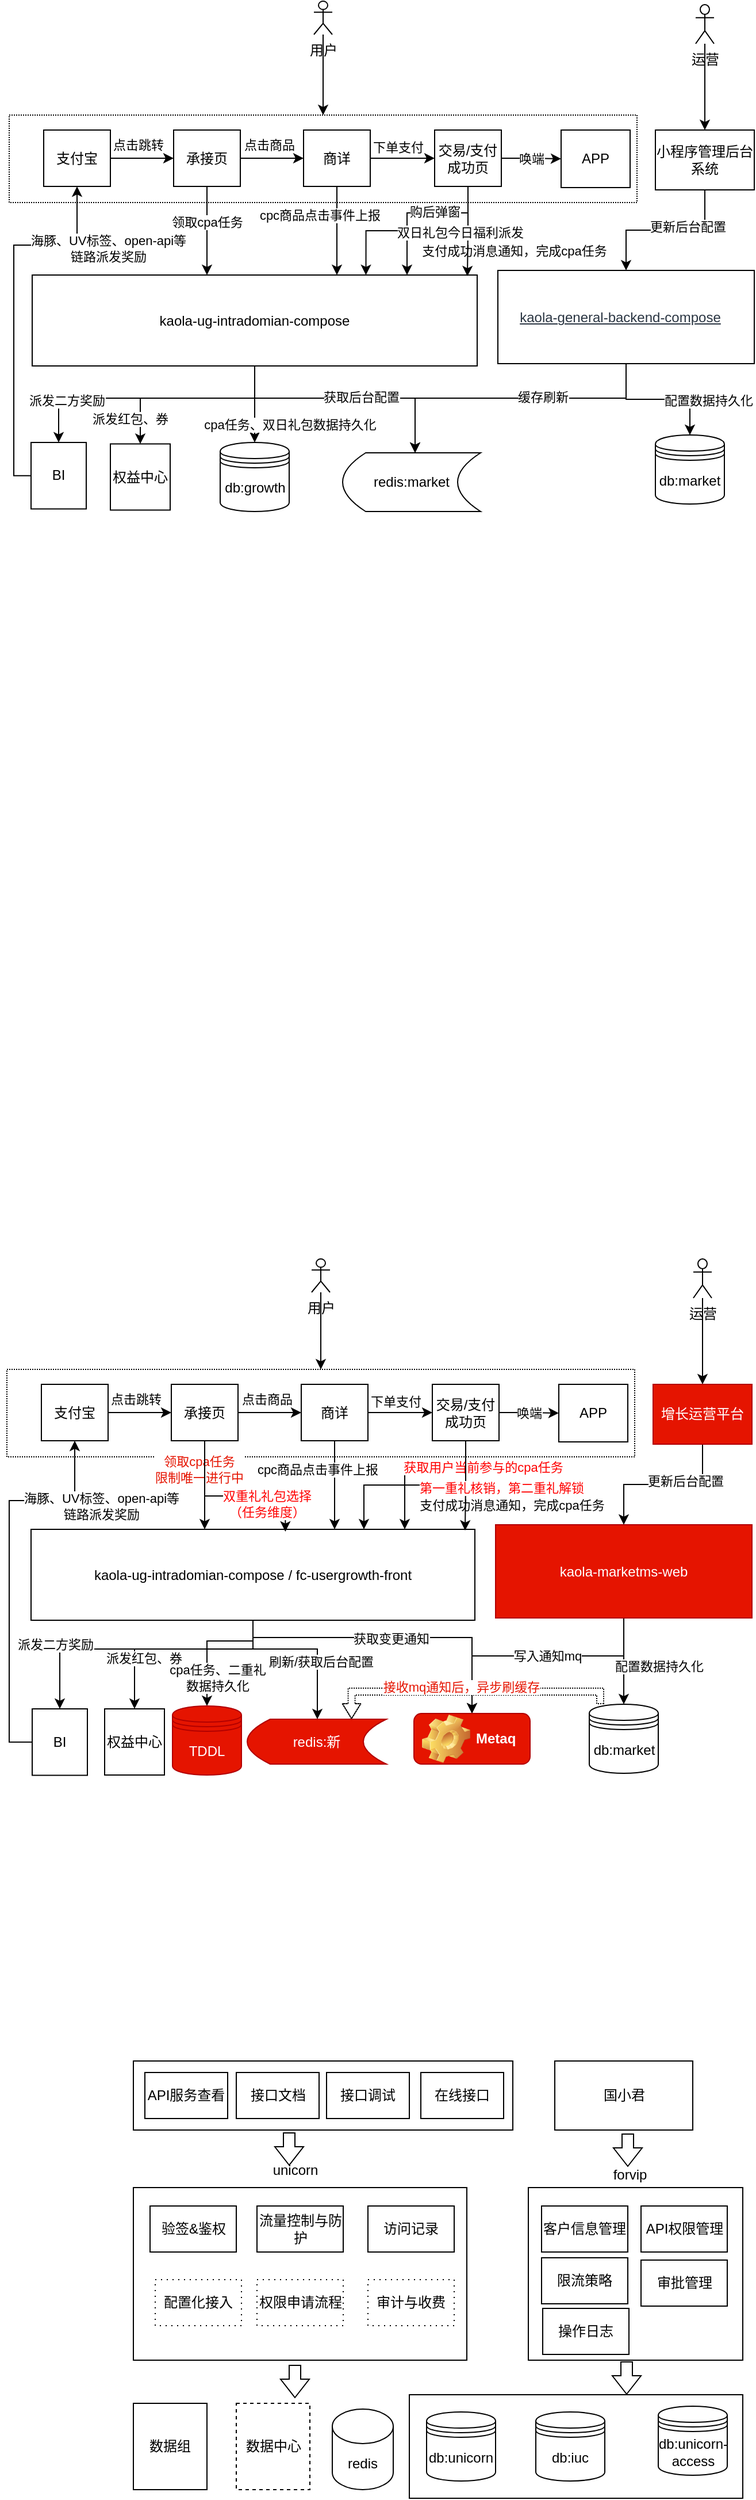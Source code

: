 <mxfile version="20.8.5" type="github">
  <diagram id="WN4dAZRNkO6_0YFfOM1F" name="Page-1">
    <mxGraphModel dx="2074" dy="1039" grid="0" gridSize="10" guides="1" tooltips="1" connect="1" arrows="1" fold="1" page="1" pageScale="1" pageWidth="827" pageHeight="1169" math="0" shadow="0">
      <root>
        <mxCell id="0" />
        <mxCell id="1" parent="0" />
        <mxCell id="4wMOoFvYUAWtp23pwIF1-124" value="" style="rounded=0;whiteSpace=wrap;html=1;" parent="1" vertex="1">
          <mxGeometry x="150" y="1830" width="330" height="60" as="geometry" />
        </mxCell>
        <mxCell id="4wMOoFvYUAWtp23pwIF1-1" value="" style="rounded=0;whiteSpace=wrap;html=1;dashed=1;dashPattern=1 1;" parent="1" vertex="1">
          <mxGeometry x="42" y="139" width="546" height="76" as="geometry" />
        </mxCell>
        <mxCell id="4wMOoFvYUAWtp23pwIF1-2" style="edgeStyle=orthogonalEdgeStyle;rounded=0;orthogonalLoop=1;jettySize=auto;html=1;" parent="1" source="4wMOoFvYUAWtp23pwIF1-10" target="4wMOoFvYUAWtp23pwIF1-17" edge="1">
          <mxGeometry relative="1" as="geometry">
            <mxPoint x="451" y="432" as="targetPoint" />
            <Array as="points">
              <mxPoint x="256" y="385" />
              <mxPoint x="395" y="385" />
            </Array>
          </mxGeometry>
        </mxCell>
        <mxCell id="4wMOoFvYUAWtp23pwIF1-3" value="获取后台配置" style="edgeLabel;html=1;align=center;verticalAlign=middle;resizable=0;points=[];" parent="4wMOoFvYUAWtp23pwIF1-2" vertex="1" connectable="0">
          <mxGeometry x="-0.323" y="1" relative="1" as="geometry">
            <mxPoint x="47" as="offset" />
          </mxGeometry>
        </mxCell>
        <mxCell id="4wMOoFvYUAWtp23pwIF1-4" style="edgeStyle=orthogonalEdgeStyle;rounded=0;orthogonalLoop=1;jettySize=auto;html=1;" parent="1" source="4wMOoFvYUAWtp23pwIF1-10" target="4wMOoFvYUAWtp23pwIF1-40" edge="1">
          <mxGeometry relative="1" as="geometry">
            <Array as="points" />
          </mxGeometry>
        </mxCell>
        <mxCell id="4wMOoFvYUAWtp23pwIF1-5" value="cpa任务、双日礼包数据持久化" style="edgeLabel;html=1;align=center;verticalAlign=middle;resizable=0;points=[];" parent="4wMOoFvYUAWtp23pwIF1-4" vertex="1" connectable="0">
          <mxGeometry x="0.285" y="-1" relative="1" as="geometry">
            <mxPoint x="31" y="8" as="offset" />
          </mxGeometry>
        </mxCell>
        <mxCell id="4wMOoFvYUAWtp23pwIF1-6" style="edgeStyle=orthogonalEdgeStyle;rounded=0;orthogonalLoop=1;jettySize=auto;html=1;" parent="1" source="4wMOoFvYUAWtp23pwIF1-10" target="4wMOoFvYUAWtp23pwIF1-102" edge="1">
          <mxGeometry relative="1" as="geometry">
            <Array as="points">
              <mxPoint x="256" y="385" />
              <mxPoint x="156" y="385" />
            </Array>
          </mxGeometry>
        </mxCell>
        <mxCell id="4wMOoFvYUAWtp23pwIF1-7" value="派发红包、券" style="edgeLabel;html=1;align=center;verticalAlign=middle;resizable=0;points=[];" parent="4wMOoFvYUAWtp23pwIF1-6" vertex="1" connectable="0">
          <mxGeometry x="0.656" y="-1" relative="1" as="geometry">
            <mxPoint x="-8" y="7" as="offset" />
          </mxGeometry>
        </mxCell>
        <mxCell id="4wMOoFvYUAWtp23pwIF1-8" style="edgeStyle=orthogonalEdgeStyle;rounded=0;orthogonalLoop=1;jettySize=auto;html=1;" parent="1" source="4wMOoFvYUAWtp23pwIF1-10" target="4wMOoFvYUAWtp23pwIF1-105" edge="1">
          <mxGeometry relative="1" as="geometry">
            <Array as="points">
              <mxPoint x="256" y="385" />
              <mxPoint x="85" y="385" />
            </Array>
          </mxGeometry>
        </mxCell>
        <mxCell id="4wMOoFvYUAWtp23pwIF1-9" value="派发二方奖励" style="edgeLabel;html=1;align=center;verticalAlign=middle;resizable=0;points=[];" parent="4wMOoFvYUAWtp23pwIF1-8" vertex="1" connectable="0">
          <mxGeometry x="0.793" relative="1" as="geometry">
            <mxPoint x="7" y="-12" as="offset" />
          </mxGeometry>
        </mxCell>
        <mxCell id="4wMOoFvYUAWtp23pwIF1-10" value="kaola-ug-intradomian-compose" style="rounded=0;whiteSpace=wrap;html=1;" parent="1" vertex="1">
          <mxGeometry x="62" y="278" width="387" height="79" as="geometry" />
        </mxCell>
        <mxCell id="4wMOoFvYUAWtp23pwIF1-11" style="edgeStyle=orthogonalEdgeStyle;rounded=0;orthogonalLoop=1;jettySize=auto;html=1;entryX=0.5;entryY=0;entryDx=0;entryDy=0;" parent="1" source="4wMOoFvYUAWtp23pwIF1-15" target="4wMOoFvYUAWtp23pwIF1-16" edge="1">
          <mxGeometry relative="1" as="geometry">
            <Array as="points">
              <mxPoint x="579" y="386" />
              <mxPoint x="634" y="386" />
            </Array>
          </mxGeometry>
        </mxCell>
        <mxCell id="4wMOoFvYUAWtp23pwIF1-12" value="配置数据持久化" style="edgeLabel;html=1;align=center;verticalAlign=middle;resizable=0;points=[];" parent="4wMOoFvYUAWtp23pwIF1-11" vertex="1" connectable="0">
          <mxGeometry x="-0.17" y="1" relative="1" as="geometry">
            <mxPoint x="53" y="2" as="offset" />
          </mxGeometry>
        </mxCell>
        <mxCell id="4wMOoFvYUAWtp23pwIF1-13" style="edgeStyle=orthogonalEdgeStyle;rounded=0;orthogonalLoop=1;jettySize=auto;html=1;" parent="1" target="4wMOoFvYUAWtp23pwIF1-17" edge="1">
          <mxGeometry relative="1" as="geometry">
            <mxPoint x="578.5" y="357" as="sourcePoint" />
            <mxPoint x="430" y="421" as="targetPoint" />
            <Array as="points">
              <mxPoint x="579" y="385" />
              <mxPoint x="395" y="385" />
            </Array>
          </mxGeometry>
        </mxCell>
        <mxCell id="4wMOoFvYUAWtp23pwIF1-14" value="缓存刷新" style="edgeLabel;html=1;align=center;verticalAlign=middle;resizable=0;points=[];" parent="4wMOoFvYUAWtp23pwIF1-13" vertex="1" connectable="0">
          <mxGeometry x="0.812" relative="1" as="geometry">
            <mxPoint x="111" y="-24" as="offset" />
          </mxGeometry>
        </mxCell>
        <mxCell id="4wMOoFvYUAWtp23pwIF1-15" value="&lt;a style=&quot;box-sizing: border-box ; background-color: transparent ; color: rgb(42 , 53 , 66) ; outline: 0px ; font-family: , &amp;quot;system-ui&amp;quot; , &amp;quot;segoe ui&amp;quot; , &amp;quot;roboto&amp;quot; , &amp;quot;helvetica neue&amp;quot; , &amp;quot;pingfang sc&amp;quot; , &amp;quot;noto sans&amp;quot; , &amp;quot;noto sans cjk sc&amp;quot; , &amp;quot;microsoft yahei&amp;quot; , &amp;quot;\\5fae软雅黑&amp;quot; , sans-serif ; padding-right: 10px&quot; href=&quot;https://aone.alibaba-inc.com/appcenter/app/detail?appId=128329&amp;amp;canRedirect=true&quot; target=&quot;_blank&quot;&gt;kaola-general-backend-compose&lt;/a&gt;&lt;span style=&quot;box-sizing: border-box ; cursor: pointer ; display: inline-block ; font-family: &amp;quot;iconfont important&amp;quot;&quot; class=&quot;icon iconfont icon-shoucang&quot;&gt;&lt;/span&gt;" style="rounded=0;whiteSpace=wrap;html=1;" parent="1" vertex="1">
          <mxGeometry x="467" y="274" width="223" height="81" as="geometry" />
        </mxCell>
        <mxCell id="4wMOoFvYUAWtp23pwIF1-16" value="db:market" style="shape=datastore;whiteSpace=wrap;html=1;" parent="1" vertex="1">
          <mxGeometry x="604" y="417" width="60" height="60" as="geometry" />
        </mxCell>
        <mxCell id="4wMOoFvYUAWtp23pwIF1-17" value="&lt;span&gt;redis:market&lt;/span&gt;" style="shape=dataStorage;whiteSpace=wrap;html=1;fixedSize=1;" parent="1" vertex="1">
          <mxGeometry x="332" y="432.5" width="120" height="51" as="geometry" />
        </mxCell>
        <mxCell id="4wMOoFvYUAWtp23pwIF1-18" value="" style="edgeStyle=orthogonalEdgeStyle;rounded=0;orthogonalLoop=1;jettySize=auto;html=1;" parent="1" source="4wMOoFvYUAWtp23pwIF1-20" target="4wMOoFvYUAWtp23pwIF1-25" edge="1">
          <mxGeometry relative="1" as="geometry" />
        </mxCell>
        <mxCell id="4wMOoFvYUAWtp23pwIF1-19" value="点击跳转" style="edgeLabel;html=1;align=center;verticalAlign=middle;resizable=0;points=[];" parent="4wMOoFvYUAWtp23pwIF1-18" vertex="1" connectable="0">
          <mxGeometry x="-0.306" relative="1" as="geometry">
            <mxPoint x="5" y="-12" as="offset" />
          </mxGeometry>
        </mxCell>
        <mxCell id="4wMOoFvYUAWtp23pwIF1-20" value="支付宝" style="rounded=0;whiteSpace=wrap;html=1;" parent="1" vertex="1">
          <mxGeometry x="72" y="152" width="58" height="49" as="geometry" />
        </mxCell>
        <mxCell id="4wMOoFvYUAWtp23pwIF1-21" style="edgeStyle=orthogonalEdgeStyle;rounded=0;orthogonalLoop=1;jettySize=auto;html=1;entryX=0;entryY=0.5;entryDx=0;entryDy=0;" parent="1" source="4wMOoFvYUAWtp23pwIF1-25" target="4wMOoFvYUAWtp23pwIF1-30" edge="1">
          <mxGeometry relative="1" as="geometry" />
        </mxCell>
        <mxCell id="4wMOoFvYUAWtp23pwIF1-22" value="点击商品" style="edgeLabel;html=1;align=center;verticalAlign=middle;resizable=0;points=[];" parent="4wMOoFvYUAWtp23pwIF1-21" vertex="1" connectable="0">
          <mxGeometry x="-0.018" relative="1" as="geometry">
            <mxPoint x="-2" y="-12" as="offset" />
          </mxGeometry>
        </mxCell>
        <mxCell id="4wMOoFvYUAWtp23pwIF1-23" style="edgeStyle=orthogonalEdgeStyle;rounded=0;orthogonalLoop=1;jettySize=auto;html=1;" parent="1" source="4wMOoFvYUAWtp23pwIF1-25" target="4wMOoFvYUAWtp23pwIF1-10" edge="1">
          <mxGeometry relative="1" as="geometry">
            <Array as="points">
              <mxPoint x="214" y="258" />
              <mxPoint x="214" y="258" />
            </Array>
          </mxGeometry>
        </mxCell>
        <mxCell id="4wMOoFvYUAWtp23pwIF1-24" value="领取cpa任务" style="edgeLabel;html=1;align=center;verticalAlign=middle;resizable=0;points=[];" parent="4wMOoFvYUAWtp23pwIF1-23" vertex="1" connectable="0">
          <mxGeometry x="0.018" y="2" relative="1" as="geometry">
            <mxPoint x="-2" y="-8" as="offset" />
          </mxGeometry>
        </mxCell>
        <mxCell id="4wMOoFvYUAWtp23pwIF1-25" value="承接页" style="rounded=0;whiteSpace=wrap;html=1;" parent="1" vertex="1">
          <mxGeometry x="185" y="152" width="58" height="49" as="geometry" />
        </mxCell>
        <mxCell id="4wMOoFvYUAWtp23pwIF1-26" style="edgeStyle=orthogonalEdgeStyle;rounded=0;orthogonalLoop=1;jettySize=auto;html=1;entryX=0;entryY=0.5;entryDx=0;entryDy=0;" parent="1" source="4wMOoFvYUAWtp23pwIF1-30" target="4wMOoFvYUAWtp23pwIF1-38" edge="1">
          <mxGeometry relative="1" as="geometry" />
        </mxCell>
        <mxCell id="4wMOoFvYUAWtp23pwIF1-27" value="下单支付" style="edgeLabel;html=1;align=center;verticalAlign=middle;resizable=0;points=[];" parent="4wMOoFvYUAWtp23pwIF1-26" vertex="1" connectable="0">
          <mxGeometry x="-0.214" y="2" relative="1" as="geometry">
            <mxPoint x="2" y="-8" as="offset" />
          </mxGeometry>
        </mxCell>
        <mxCell id="4wMOoFvYUAWtp23pwIF1-28" style="edgeStyle=orthogonalEdgeStyle;rounded=0;orthogonalLoop=1;jettySize=auto;html=1;" parent="1" source="4wMOoFvYUAWtp23pwIF1-30" target="4wMOoFvYUAWtp23pwIF1-10" edge="1">
          <mxGeometry relative="1" as="geometry">
            <Array as="points">
              <mxPoint x="327" y="267" />
              <mxPoint x="327" y="267" />
            </Array>
          </mxGeometry>
        </mxCell>
        <mxCell id="4wMOoFvYUAWtp23pwIF1-29" value="cpc商品点击事件上报" style="edgeLabel;html=1;align=center;verticalAlign=middle;resizable=0;points=[];" parent="4wMOoFvYUAWtp23pwIF1-28" vertex="1" connectable="0">
          <mxGeometry x="-0.039" y="-2" relative="1" as="geometry">
            <mxPoint x="-13" y="-12" as="offset" />
          </mxGeometry>
        </mxCell>
        <mxCell id="4wMOoFvYUAWtp23pwIF1-30" value="商详" style="rounded=0;whiteSpace=wrap;html=1;" parent="1" vertex="1">
          <mxGeometry x="298" y="152" width="58" height="49" as="geometry" />
        </mxCell>
        <mxCell id="4wMOoFvYUAWtp23pwIF1-31" value="唤端" style="edgeStyle=orthogonalEdgeStyle;rounded=0;orthogonalLoop=1;jettySize=auto;html=1;entryX=0;entryY=0.5;entryDx=0;entryDy=0;" parent="1" source="4wMOoFvYUAWtp23pwIF1-38" target="4wMOoFvYUAWtp23pwIF1-39" edge="1">
          <mxGeometry relative="1" as="geometry" />
        </mxCell>
        <mxCell id="4wMOoFvYUAWtp23pwIF1-32" style="edgeStyle=orthogonalEdgeStyle;rounded=0;orthogonalLoop=1;jettySize=auto;html=1;" parent="1" source="4wMOoFvYUAWtp23pwIF1-38" edge="1">
          <mxGeometry relative="1" as="geometry">
            <mxPoint x="388" y="278" as="targetPoint" />
            <Array as="points">
              <mxPoint x="441" y="224" />
              <mxPoint x="388" y="224" />
            </Array>
          </mxGeometry>
        </mxCell>
        <mxCell id="4wMOoFvYUAWtp23pwIF1-33" value="支付成功消息通知，完成cpa任务" style="edgeLabel;html=1;align=center;verticalAlign=middle;resizable=0;points=[];" parent="4wMOoFvYUAWtp23pwIF1-32" vertex="1" connectable="0">
          <mxGeometry x="-0.252" y="-1" relative="1" as="geometry">
            <mxPoint x="65" y="34" as="offset" />
          </mxGeometry>
        </mxCell>
        <mxCell id="4wMOoFvYUAWtp23pwIF1-34" value="购后弹窗" style="edgeLabel;html=1;align=center;verticalAlign=middle;resizable=0;points=[];" parent="4wMOoFvYUAWtp23pwIF1-32" vertex="1" connectable="0">
          <mxGeometry x="-0.185" y="1" relative="1" as="geometry">
            <mxPoint x="1" y="-2" as="offset" />
          </mxGeometry>
        </mxCell>
        <mxCell id="4wMOoFvYUAWtp23pwIF1-35" style="edgeStyle=orthogonalEdgeStyle;rounded=0;orthogonalLoop=1;jettySize=auto;html=1;entryX=0.978;entryY=0.013;entryDx=0;entryDy=0;entryPerimeter=0;" parent="1" source="4wMOoFvYUAWtp23pwIF1-38" target="4wMOoFvYUAWtp23pwIF1-10" edge="1">
          <mxGeometry relative="1" as="geometry">
            <Array as="points" />
          </mxGeometry>
        </mxCell>
        <mxCell id="4wMOoFvYUAWtp23pwIF1-36" style="edgeStyle=orthogonalEdgeStyle;rounded=0;orthogonalLoop=1;jettySize=auto;html=1;entryX=0.75;entryY=0;entryDx=0;entryDy=0;fontColor=#FF0000;" parent="1" source="4wMOoFvYUAWtp23pwIF1-38" target="4wMOoFvYUAWtp23pwIF1-10" edge="1">
          <mxGeometry relative="1" as="geometry" />
        </mxCell>
        <mxCell id="4wMOoFvYUAWtp23pwIF1-37" value="&lt;font color=&quot;#000000&quot;&gt;双日礼包今日福利派发&lt;/font&gt;" style="edgeLabel;html=1;align=center;verticalAlign=middle;resizable=0;points=[];fontColor=#FF0000;" parent="4wMOoFvYUAWtp23pwIF1-36" vertex="1" connectable="0">
          <mxGeometry x="-0.185" y="3" relative="1" as="geometry">
            <mxPoint x="22" y="-2" as="offset" />
          </mxGeometry>
        </mxCell>
        <mxCell id="4wMOoFvYUAWtp23pwIF1-38" value="交易/支付成功页" style="rounded=0;whiteSpace=wrap;html=1;" parent="1" vertex="1">
          <mxGeometry x="412" y="152" width="58" height="49" as="geometry" />
        </mxCell>
        <mxCell id="4wMOoFvYUAWtp23pwIF1-39" value="APP" style="rounded=0;whiteSpace=wrap;html=1;" parent="1" vertex="1">
          <mxGeometry x="522" y="152" width="60" height="50" as="geometry" />
        </mxCell>
        <mxCell id="4wMOoFvYUAWtp23pwIF1-40" value="db:growth" style="shape=datastore;whiteSpace=wrap;html=1;" parent="1" vertex="1">
          <mxGeometry x="225.5" y="423.5" width="60" height="60" as="geometry" />
        </mxCell>
        <mxCell id="4wMOoFvYUAWtp23pwIF1-41" style="edgeStyle=orthogonalEdgeStyle;rounded=0;orthogonalLoop=1;jettySize=auto;html=1;" parent="1" source="4wMOoFvYUAWtp23pwIF1-42" target="4wMOoFvYUAWtp23pwIF1-1" edge="1">
          <mxGeometry relative="1" as="geometry" />
        </mxCell>
        <mxCell id="4wMOoFvYUAWtp23pwIF1-42" value="用户" style="shape=umlActor;verticalLabelPosition=bottom;verticalAlign=top;html=1;outlineConnect=0;" parent="1" vertex="1">
          <mxGeometry x="307" y="40" width="16" height="29" as="geometry" />
        </mxCell>
        <mxCell id="4wMOoFvYUAWtp23pwIF1-43" style="edgeStyle=orthogonalEdgeStyle;rounded=0;orthogonalLoop=1;jettySize=auto;html=1;" parent="1" source="4wMOoFvYUAWtp23pwIF1-44" target="4wMOoFvYUAWtp23pwIF1-47" edge="1">
          <mxGeometry relative="1" as="geometry" />
        </mxCell>
        <mxCell id="4wMOoFvYUAWtp23pwIF1-44" value="运营" style="shape=umlActor;verticalLabelPosition=bottom;verticalAlign=top;html=1;outlineConnect=0;" parent="1" vertex="1">
          <mxGeometry x="639" y="43" width="16" height="34" as="geometry" />
        </mxCell>
        <mxCell id="4wMOoFvYUAWtp23pwIF1-45" style="edgeStyle=orthogonalEdgeStyle;rounded=0;orthogonalLoop=1;jettySize=auto;html=1;" parent="1" source="4wMOoFvYUAWtp23pwIF1-47" target="4wMOoFvYUAWtp23pwIF1-15" edge="1">
          <mxGeometry relative="1" as="geometry" />
        </mxCell>
        <mxCell id="4wMOoFvYUAWtp23pwIF1-46" value="更新后台配置" style="edgeLabel;html=1;align=center;verticalAlign=middle;resizable=0;points=[];" parent="4wMOoFvYUAWtp23pwIF1-45" vertex="1" connectable="0">
          <mxGeometry x="-0.108" y="-2" relative="1" as="geometry">
            <mxPoint x="12" y="-1" as="offset" />
          </mxGeometry>
        </mxCell>
        <mxCell id="4wMOoFvYUAWtp23pwIF1-47" value="小程序管理后台系统" style="rounded=0;whiteSpace=wrap;html=1;" parent="1" vertex="1">
          <mxGeometry x="604" y="152" width="86" height="52" as="geometry" />
        </mxCell>
        <mxCell id="4wMOoFvYUAWtp23pwIF1-48" value="" style="rounded=0;whiteSpace=wrap;html=1;dashed=1;dashPattern=1 1;" parent="1" vertex="1">
          <mxGeometry x="40" y="1229" width="546" height="76" as="geometry" />
        </mxCell>
        <mxCell id="4wMOoFvYUAWtp23pwIF1-49" style="edgeStyle=orthogonalEdgeStyle;rounded=0;orthogonalLoop=1;jettySize=auto;html=1;" parent="1" source="4wMOoFvYUAWtp23pwIF1-59" target="4wMOoFvYUAWtp23pwIF1-68" edge="1">
          <mxGeometry relative="1" as="geometry">
            <Array as="points">
              <mxPoint x="254" y="1472" />
              <mxPoint x="310" y="1472" />
            </Array>
            <mxPoint x="316" y="1533" as="targetPoint" />
          </mxGeometry>
        </mxCell>
        <mxCell id="4wMOoFvYUAWtp23pwIF1-50" value="刷新/获取后台配置" style="edgeLabel;html=1;align=center;verticalAlign=middle;resizable=0;points=[];" parent="4wMOoFvYUAWtp23pwIF1-49" vertex="1" connectable="0">
          <mxGeometry x="0.522" y="1" relative="1" as="geometry">
            <mxPoint x="2" y="-16" as="offset" />
          </mxGeometry>
        </mxCell>
        <mxCell id="4wMOoFvYUAWtp23pwIF1-51" style="edgeStyle=orthogonalEdgeStyle;rounded=0;orthogonalLoop=1;jettySize=auto;html=1;" parent="1" source="4wMOoFvYUAWtp23pwIF1-59" target="4wMOoFvYUAWtp23pwIF1-93" edge="1">
          <mxGeometry relative="1" as="geometry">
            <Array as="points">
              <mxPoint x="254" y="1465" />
              <mxPoint x="214" y="1465" />
            </Array>
            <mxPoint x="214" y="1516" as="targetPoint" />
          </mxGeometry>
        </mxCell>
        <mxCell id="4wMOoFvYUAWtp23pwIF1-52" value="cpa任务、二重礼&lt;br&gt;数据持久化" style="edgeLabel;html=1;align=center;verticalAlign=middle;resizable=0;points=[];" parent="4wMOoFvYUAWtp23pwIF1-51" vertex="1" connectable="0">
          <mxGeometry x="0.692" y="-1" relative="1" as="geometry">
            <mxPoint x="10" y="-7" as="offset" />
          </mxGeometry>
        </mxCell>
        <mxCell id="4wMOoFvYUAWtp23pwIF1-53" style="edgeStyle=orthogonalEdgeStyle;rounded=0;orthogonalLoop=1;jettySize=auto;html=1;entryX=0.5;entryY=0;entryDx=0;entryDy=0;" parent="1" source="4wMOoFvYUAWtp23pwIF1-59" target="4wMOoFvYUAWtp23pwIF1-101" edge="1">
          <mxGeometry relative="1" as="geometry">
            <Array as="points">
              <mxPoint x="254" y="1462" />
              <mxPoint x="445" y="1462" />
            </Array>
          </mxGeometry>
        </mxCell>
        <mxCell id="4wMOoFvYUAWtp23pwIF1-54" value="获取变更通知" style="edgeLabel;html=1;align=center;verticalAlign=middle;resizable=0;points=[];" parent="4wMOoFvYUAWtp23pwIF1-53" vertex="1" connectable="0">
          <mxGeometry x="0.185" y="-2" relative="1" as="geometry">
            <mxPoint x="-26" y="-1" as="offset" />
          </mxGeometry>
        </mxCell>
        <mxCell id="4wMOoFvYUAWtp23pwIF1-55" style="edgeStyle=orthogonalEdgeStyle;rounded=0;orthogonalLoop=1;jettySize=auto;html=1;entryX=0.5;entryY=0;entryDx=0;entryDy=0;" parent="1" source="4wMOoFvYUAWtp23pwIF1-59" target="4wMOoFvYUAWtp23pwIF1-106" edge="1">
          <mxGeometry relative="1" as="geometry">
            <Array as="points">
              <mxPoint x="254" y="1472" />
              <mxPoint x="151" y="1472" />
            </Array>
          </mxGeometry>
        </mxCell>
        <mxCell id="4wMOoFvYUAWtp23pwIF1-56" value="派发红包、券" style="edgeLabel;html=1;align=center;verticalAlign=middle;resizable=0;points=[];" parent="4wMOoFvYUAWtp23pwIF1-55" vertex="1" connectable="0">
          <mxGeometry x="0.567" relative="1" as="geometry">
            <mxPoint x="8" y="-5" as="offset" />
          </mxGeometry>
        </mxCell>
        <mxCell id="4wMOoFvYUAWtp23pwIF1-57" style="edgeStyle=orthogonalEdgeStyle;rounded=0;orthogonalLoop=1;jettySize=auto;html=1;entryX=0.5;entryY=0;entryDx=0;entryDy=0;" parent="1" source="4wMOoFvYUAWtp23pwIF1-59" target="4wMOoFvYUAWtp23pwIF1-109" edge="1">
          <mxGeometry relative="1" as="geometry">
            <Array as="points">
              <mxPoint x="254" y="1472" />
              <mxPoint x="86" y="1472" />
            </Array>
          </mxGeometry>
        </mxCell>
        <mxCell id="4wMOoFvYUAWtp23pwIF1-58" value="派发二方奖励" style="edgeLabel;html=1;align=center;verticalAlign=middle;resizable=0;points=[];" parent="4wMOoFvYUAWtp23pwIF1-57" vertex="1" connectable="0">
          <mxGeometry x="0.569" relative="1" as="geometry">
            <mxPoint x="-5" y="-4" as="offset" />
          </mxGeometry>
        </mxCell>
        <mxCell id="4wMOoFvYUAWtp23pwIF1-59" value="kaola-ug-intradomian-compose / fc-usergrowth-front" style="rounded=0;whiteSpace=wrap;html=1;" parent="1" vertex="1">
          <mxGeometry x="61" y="1368" width="386" height="79" as="geometry" />
        </mxCell>
        <mxCell id="4wMOoFvYUAWtp23pwIF1-60" style="edgeStyle=orthogonalEdgeStyle;rounded=0;orthogonalLoop=1;jettySize=auto;html=1;" parent="1" source="4wMOoFvYUAWtp23pwIF1-64" target="4wMOoFvYUAWtp23pwIF1-67" edge="1">
          <mxGeometry relative="1" as="geometry">
            <Array as="points" />
            <mxPoint x="577" y="1547" as="targetPoint" />
          </mxGeometry>
        </mxCell>
        <mxCell id="4wMOoFvYUAWtp23pwIF1-61" value="配置数据持久化" style="edgeLabel;html=1;align=center;verticalAlign=middle;resizable=0;points=[];" parent="4wMOoFvYUAWtp23pwIF1-60" vertex="1" connectable="0">
          <mxGeometry x="-0.17" y="1" relative="1" as="geometry">
            <mxPoint x="29" y="11" as="offset" />
          </mxGeometry>
        </mxCell>
        <mxCell id="4wMOoFvYUAWtp23pwIF1-62" style="edgeStyle=orthogonalEdgeStyle;rounded=0;orthogonalLoop=1;jettySize=auto;html=1;entryX=0.5;entryY=0;entryDx=0;entryDy=0;" parent="1" source="4wMOoFvYUAWtp23pwIF1-64" target="4wMOoFvYUAWtp23pwIF1-101" edge="1">
          <mxGeometry relative="1" as="geometry">
            <Array as="points">
              <mxPoint x="577" y="1478" />
              <mxPoint x="445" y="1478" />
            </Array>
          </mxGeometry>
        </mxCell>
        <mxCell id="4wMOoFvYUAWtp23pwIF1-63" value="写入通知mq" style="edgeLabel;html=1;align=center;verticalAlign=middle;resizable=0;points=[];" parent="4wMOoFvYUAWtp23pwIF1-62" vertex="1" connectable="0">
          <mxGeometry x="0.135" relative="1" as="geometry">
            <mxPoint x="22" as="offset" />
          </mxGeometry>
        </mxCell>
        <mxCell id="4wMOoFvYUAWtp23pwIF1-64" value="kaola-marketms-web" style="rounded=0;whiteSpace=wrap;html=1;fillColor=#e51400;fontColor=#ffffff;strokeColor=#B20000;" parent="1" vertex="1">
          <mxGeometry x="465" y="1364" width="223" height="81" as="geometry" />
        </mxCell>
        <mxCell id="4wMOoFvYUAWtp23pwIF1-65" style="edgeStyle=orthogonalEdgeStyle;shape=flexArrow;rounded=0;orthogonalLoop=1;jettySize=auto;html=1;dashed=1;dashPattern=1 1;endWidth=9;endSize=4;width=6;entryX=0.75;entryY=0;entryDx=0;entryDy=0;" parent="1" source="4wMOoFvYUAWtp23pwIF1-67" target="4wMOoFvYUAWtp23pwIF1-68" edge="1">
          <mxGeometry relative="1" as="geometry">
            <mxPoint x="294" y="1532" as="targetPoint" />
            <Array as="points">
              <mxPoint x="556" y="1509" />
              <mxPoint x="340" y="1509" />
            </Array>
          </mxGeometry>
        </mxCell>
        <mxCell id="4wMOoFvYUAWtp23pwIF1-66" value="&lt;font color=&quot;#e51400&quot;&gt;接收mq通知后，异步刷缓存&lt;/font&gt;" style="edgeLabel;html=1;align=center;verticalAlign=middle;resizable=0;points=[];" parent="4wMOoFvYUAWtp23pwIF1-65" vertex="1" connectable="0">
          <mxGeometry x="-0.015" y="-3" relative="1" as="geometry">
            <mxPoint x="-9" y="-1" as="offset" />
          </mxGeometry>
        </mxCell>
        <mxCell id="4wMOoFvYUAWtp23pwIF1-67" value="db:market" style="shape=datastore;whiteSpace=wrap;html=1;" parent="1" vertex="1">
          <mxGeometry x="546.5" y="1520" width="60" height="60" as="geometry" />
        </mxCell>
        <mxCell id="4wMOoFvYUAWtp23pwIF1-68" value="&lt;span&gt;redis:新&lt;/span&gt;" style="shape=dataStorage;whiteSpace=wrap;html=1;fixedSize=1;fillColor=#e51400;fontColor=#ffffff;strokeColor=#B20000;" parent="1" vertex="1">
          <mxGeometry x="249" y="1533" width="121" height="39" as="geometry" />
        </mxCell>
        <mxCell id="4wMOoFvYUAWtp23pwIF1-69" value="" style="edgeStyle=orthogonalEdgeStyle;rounded=0;orthogonalLoop=1;jettySize=auto;html=1;" parent="1" source="4wMOoFvYUAWtp23pwIF1-71" target="4wMOoFvYUAWtp23pwIF1-78" edge="1">
          <mxGeometry relative="1" as="geometry" />
        </mxCell>
        <mxCell id="4wMOoFvYUAWtp23pwIF1-70" value="点击跳转" style="edgeLabel;html=1;align=center;verticalAlign=middle;resizable=0;points=[];" parent="4wMOoFvYUAWtp23pwIF1-69" vertex="1" connectable="0">
          <mxGeometry x="-0.306" relative="1" as="geometry">
            <mxPoint x="5" y="-12" as="offset" />
          </mxGeometry>
        </mxCell>
        <mxCell id="4wMOoFvYUAWtp23pwIF1-71" value="支付宝" style="rounded=0;whiteSpace=wrap;html=1;" parent="1" vertex="1">
          <mxGeometry x="70" y="1242" width="58" height="49" as="geometry" />
        </mxCell>
        <mxCell id="4wMOoFvYUAWtp23pwIF1-72" style="edgeStyle=orthogonalEdgeStyle;rounded=0;orthogonalLoop=1;jettySize=auto;html=1;entryX=0;entryY=0.5;entryDx=0;entryDy=0;" parent="1" source="4wMOoFvYUAWtp23pwIF1-78" target="4wMOoFvYUAWtp23pwIF1-83" edge="1">
          <mxGeometry relative="1" as="geometry" />
        </mxCell>
        <mxCell id="4wMOoFvYUAWtp23pwIF1-73" value="点击商品" style="edgeLabel;html=1;align=center;verticalAlign=middle;resizable=0;points=[];" parent="4wMOoFvYUAWtp23pwIF1-72" vertex="1" connectable="0">
          <mxGeometry x="-0.018" relative="1" as="geometry">
            <mxPoint x="-2" y="-12" as="offset" />
          </mxGeometry>
        </mxCell>
        <mxCell id="4wMOoFvYUAWtp23pwIF1-74" style="edgeStyle=orthogonalEdgeStyle;rounded=0;orthogonalLoop=1;jettySize=auto;html=1;" parent="1" source="4wMOoFvYUAWtp23pwIF1-78" target="4wMOoFvYUAWtp23pwIF1-59" edge="1">
          <mxGeometry relative="1" as="geometry">
            <Array as="points">
              <mxPoint x="212" y="1348" />
              <mxPoint x="212" y="1348" />
            </Array>
          </mxGeometry>
        </mxCell>
        <mxCell id="4wMOoFvYUAWtp23pwIF1-75" value="&lt;font color=&quot;#e51400&quot;&gt;领取cpa任务&lt;br&gt;限制唯一进行中&lt;/font&gt;" style="edgeLabel;html=1;align=center;verticalAlign=middle;resizable=0;points=[];" parent="4wMOoFvYUAWtp23pwIF1-74" vertex="1" connectable="0">
          <mxGeometry x="0.018" y="2" relative="1" as="geometry">
            <mxPoint x="-7" y="-14" as="offset" />
          </mxGeometry>
        </mxCell>
        <mxCell id="4wMOoFvYUAWtp23pwIF1-76" style="edgeStyle=orthogonalEdgeStyle;rounded=0;orthogonalLoop=1;jettySize=auto;html=1;exitX=0.5;exitY=1;exitDx=0;exitDy=0;entryX=0.573;entryY=0.025;entryDx=0;entryDy=0;entryPerimeter=0;" parent="1" source="4wMOoFvYUAWtp23pwIF1-78" target="4wMOoFvYUAWtp23pwIF1-59" edge="1">
          <mxGeometry relative="1" as="geometry">
            <Array as="points">
              <mxPoint x="212" y="1339" />
              <mxPoint x="282" y="1339" />
            </Array>
          </mxGeometry>
        </mxCell>
        <mxCell id="4wMOoFvYUAWtp23pwIF1-77" value="&lt;font color=&quot;#ff0000&quot;&gt;双重礼礼包选择&lt;br&gt;（任务维度）&lt;/font&gt;" style="edgeLabel;html=1;align=center;verticalAlign=middle;resizable=0;points=[];" parent="4wMOoFvYUAWtp23pwIF1-76" vertex="1" connectable="0">
          <mxGeometry x="0.166" relative="1" as="geometry">
            <mxPoint x="15" y="7" as="offset" />
          </mxGeometry>
        </mxCell>
        <mxCell id="4wMOoFvYUAWtp23pwIF1-78" value="承接页" style="rounded=0;whiteSpace=wrap;html=1;" parent="1" vertex="1">
          <mxGeometry x="183" y="1242" width="58" height="49" as="geometry" />
        </mxCell>
        <mxCell id="4wMOoFvYUAWtp23pwIF1-79" style="edgeStyle=orthogonalEdgeStyle;rounded=0;orthogonalLoop=1;jettySize=auto;html=1;entryX=0;entryY=0.5;entryDx=0;entryDy=0;" parent="1" source="4wMOoFvYUAWtp23pwIF1-83" target="4wMOoFvYUAWtp23pwIF1-91" edge="1">
          <mxGeometry relative="1" as="geometry" />
        </mxCell>
        <mxCell id="4wMOoFvYUAWtp23pwIF1-80" value="下单支付" style="edgeLabel;html=1;align=center;verticalAlign=middle;resizable=0;points=[];" parent="4wMOoFvYUAWtp23pwIF1-79" vertex="1" connectable="0">
          <mxGeometry x="-0.214" y="2" relative="1" as="geometry">
            <mxPoint x="2" y="-8" as="offset" />
          </mxGeometry>
        </mxCell>
        <mxCell id="4wMOoFvYUAWtp23pwIF1-81" style="edgeStyle=orthogonalEdgeStyle;rounded=0;orthogonalLoop=1;jettySize=auto;html=1;" parent="1" source="4wMOoFvYUAWtp23pwIF1-83" target="4wMOoFvYUAWtp23pwIF1-59" edge="1">
          <mxGeometry relative="1" as="geometry">
            <Array as="points">
              <mxPoint x="325" y="1357" />
              <mxPoint x="325" y="1357" />
            </Array>
          </mxGeometry>
        </mxCell>
        <mxCell id="4wMOoFvYUAWtp23pwIF1-82" value="cpc商品点击事件上报" style="edgeLabel;html=1;align=center;verticalAlign=middle;resizable=0;points=[];" parent="4wMOoFvYUAWtp23pwIF1-81" vertex="1" connectable="0">
          <mxGeometry x="-0.039" y="-2" relative="1" as="geometry">
            <mxPoint x="-13" y="-12" as="offset" />
          </mxGeometry>
        </mxCell>
        <mxCell id="4wMOoFvYUAWtp23pwIF1-83" value="商详" style="rounded=0;whiteSpace=wrap;html=1;" parent="1" vertex="1">
          <mxGeometry x="296" y="1242" width="58" height="49" as="geometry" />
        </mxCell>
        <mxCell id="4wMOoFvYUAWtp23pwIF1-84" value="唤端" style="edgeStyle=orthogonalEdgeStyle;rounded=0;orthogonalLoop=1;jettySize=auto;html=1;entryX=0;entryY=0.5;entryDx=0;entryDy=0;" parent="1" source="4wMOoFvYUAWtp23pwIF1-91" target="4wMOoFvYUAWtp23pwIF1-92" edge="1">
          <mxGeometry relative="1" as="geometry" />
        </mxCell>
        <mxCell id="4wMOoFvYUAWtp23pwIF1-85" style="edgeStyle=orthogonalEdgeStyle;rounded=0;orthogonalLoop=1;jettySize=auto;html=1;" parent="1" source="4wMOoFvYUAWtp23pwIF1-91" edge="1">
          <mxGeometry relative="1" as="geometry">
            <mxPoint x="386" y="1368" as="targetPoint" />
            <Array as="points">
              <mxPoint x="439" y="1314" />
              <mxPoint x="386" y="1314" />
            </Array>
          </mxGeometry>
        </mxCell>
        <mxCell id="4wMOoFvYUAWtp23pwIF1-86" value="支付成功消息通知，完成cpa任务" style="edgeLabel;html=1;align=center;verticalAlign=middle;resizable=0;points=[];" parent="4wMOoFvYUAWtp23pwIF1-85" vertex="1" connectable="0">
          <mxGeometry x="-0.252" y="-1" relative="1" as="geometry">
            <mxPoint x="65" y="34" as="offset" />
          </mxGeometry>
        </mxCell>
        <mxCell id="4wMOoFvYUAWtp23pwIF1-87" value="获取用户当前参与的cpa任务" style="edgeLabel;html=1;align=center;verticalAlign=middle;resizable=0;points=[];fontColor=#FF0000;" parent="4wMOoFvYUAWtp23pwIF1-85" vertex="1" connectable="0">
          <mxGeometry x="-0.185" y="1" relative="1" as="geometry">
            <mxPoint x="45" y="-1" as="offset" />
          </mxGeometry>
        </mxCell>
        <mxCell id="4wMOoFvYUAWtp23pwIF1-88" style="edgeStyle=orthogonalEdgeStyle;rounded=0;orthogonalLoop=1;jettySize=auto;html=1;entryX=0.978;entryY=0.013;entryDx=0;entryDy=0;entryPerimeter=0;" parent="1" source="4wMOoFvYUAWtp23pwIF1-91" target="4wMOoFvYUAWtp23pwIF1-59" edge="1">
          <mxGeometry relative="1" as="geometry">
            <Array as="points" />
          </mxGeometry>
        </mxCell>
        <mxCell id="4wMOoFvYUAWtp23pwIF1-89" style="edgeStyle=orthogonalEdgeStyle;rounded=0;orthogonalLoop=1;jettySize=auto;html=1;entryX=0.75;entryY=0;entryDx=0;entryDy=0;fontColor=#FF0000;" parent="1" source="4wMOoFvYUAWtp23pwIF1-91" target="4wMOoFvYUAWtp23pwIF1-59" edge="1">
          <mxGeometry relative="1" as="geometry" />
        </mxCell>
        <mxCell id="4wMOoFvYUAWtp23pwIF1-90" value="第一重礼核销，第二重礼解锁" style="edgeLabel;html=1;align=center;verticalAlign=middle;resizable=0;points=[];fontColor=#FF0000;" parent="4wMOoFvYUAWtp23pwIF1-89" vertex="1" connectable="0">
          <mxGeometry x="-0.1" y="-2" relative="1" as="geometry">
            <mxPoint x="67" y="4" as="offset" />
          </mxGeometry>
        </mxCell>
        <mxCell id="4wMOoFvYUAWtp23pwIF1-91" value="交易/支付成功页" style="rounded=0;whiteSpace=wrap;html=1;" parent="1" vertex="1">
          <mxGeometry x="410" y="1242" width="58" height="49" as="geometry" />
        </mxCell>
        <mxCell id="4wMOoFvYUAWtp23pwIF1-92" value="APP" style="rounded=0;whiteSpace=wrap;html=1;" parent="1" vertex="1">
          <mxGeometry x="520" y="1242" width="60" height="50" as="geometry" />
        </mxCell>
        <mxCell id="4wMOoFvYUAWtp23pwIF1-93" value="TDDL" style="shape=datastore;whiteSpace=wrap;html=1;fillColor=#e51400;fontColor=#ffffff;strokeColor=#B20000;" parent="1" vertex="1">
          <mxGeometry x="184" y="1521.5" width="60" height="60" as="geometry" />
        </mxCell>
        <mxCell id="4wMOoFvYUAWtp23pwIF1-94" style="edgeStyle=orthogonalEdgeStyle;rounded=0;orthogonalLoop=1;jettySize=auto;html=1;" parent="1" source="4wMOoFvYUAWtp23pwIF1-95" target="4wMOoFvYUAWtp23pwIF1-48" edge="1">
          <mxGeometry relative="1" as="geometry" />
        </mxCell>
        <mxCell id="4wMOoFvYUAWtp23pwIF1-95" value="用户" style="shape=umlActor;verticalLabelPosition=bottom;verticalAlign=top;html=1;outlineConnect=0;" parent="1" vertex="1">
          <mxGeometry x="305" y="1133" width="16" height="29" as="geometry" />
        </mxCell>
        <mxCell id="4wMOoFvYUAWtp23pwIF1-96" style="edgeStyle=orthogonalEdgeStyle;rounded=0;orthogonalLoop=1;jettySize=auto;html=1;" parent="1" source="4wMOoFvYUAWtp23pwIF1-97" target="4wMOoFvYUAWtp23pwIF1-100" edge="1">
          <mxGeometry relative="1" as="geometry" />
        </mxCell>
        <mxCell id="4wMOoFvYUAWtp23pwIF1-97" value="运营" style="shape=umlActor;verticalLabelPosition=bottom;verticalAlign=top;html=1;outlineConnect=0;" parent="1" vertex="1">
          <mxGeometry x="637" y="1133" width="16" height="34" as="geometry" />
        </mxCell>
        <mxCell id="4wMOoFvYUAWtp23pwIF1-98" style="edgeStyle=orthogonalEdgeStyle;rounded=0;orthogonalLoop=1;jettySize=auto;html=1;" parent="1" source="4wMOoFvYUAWtp23pwIF1-100" target="4wMOoFvYUAWtp23pwIF1-64" edge="1">
          <mxGeometry relative="1" as="geometry" />
        </mxCell>
        <mxCell id="4wMOoFvYUAWtp23pwIF1-99" value="更新后台配置" style="edgeLabel;html=1;align=center;verticalAlign=middle;resizable=0;points=[];" parent="4wMOoFvYUAWtp23pwIF1-98" vertex="1" connectable="0">
          <mxGeometry x="-0.108" y="-2" relative="1" as="geometry">
            <mxPoint x="12" y="-1" as="offset" />
          </mxGeometry>
        </mxCell>
        <mxCell id="4wMOoFvYUAWtp23pwIF1-100" value="增长运营平台" style="rounded=0;whiteSpace=wrap;html=1;fillColor=#e51400;strokeColor=#B20000;fontColor=#ffffff;" parent="1" vertex="1">
          <mxGeometry x="602" y="1242" width="86" height="52" as="geometry" />
        </mxCell>
        <mxCell id="4wMOoFvYUAWtp23pwIF1-101" value="Metaq" style="label;whiteSpace=wrap;html=1;image=img/clipart/Gear_128x128.png;fillColor=#e51400;fontColor=#ffffff;strokeColor=#B20000;" parent="1" vertex="1">
          <mxGeometry x="394" y="1528" width="101" height="44" as="geometry" />
        </mxCell>
        <mxCell id="4wMOoFvYUAWtp23pwIF1-102" value="权益中心" style="rounded=0;whiteSpace=wrap;html=1;" parent="1" vertex="1">
          <mxGeometry x="130" y="424.75" width="52" height="57.5" as="geometry" />
        </mxCell>
        <mxCell id="4wMOoFvYUAWtp23pwIF1-103" style="edgeStyle=orthogonalEdgeStyle;rounded=0;orthogonalLoop=1;jettySize=auto;html=1;" parent="1" source="4wMOoFvYUAWtp23pwIF1-105" target="4wMOoFvYUAWtp23pwIF1-20" edge="1">
          <mxGeometry relative="1" as="geometry">
            <Array as="points">
              <mxPoint x="46" y="452" />
              <mxPoint x="46" y="252" />
              <mxPoint x="101" y="252" />
            </Array>
          </mxGeometry>
        </mxCell>
        <mxCell id="4wMOoFvYUAWtp23pwIF1-104" value="海豚、UV标签、open-api等&lt;br&gt;链路派发奖励" style="edgeLabel;html=1;align=center;verticalAlign=middle;resizable=0;points=[];" parent="4wMOoFvYUAWtp23pwIF1-103" vertex="1" connectable="0">
          <mxGeometry x="0.552" y="-1" relative="1" as="geometry">
            <mxPoint x="48" y="2" as="offset" />
          </mxGeometry>
        </mxCell>
        <mxCell id="4wMOoFvYUAWtp23pwIF1-105" value="BI" style="rounded=0;whiteSpace=wrap;html=1;" parent="1" vertex="1">
          <mxGeometry x="61" y="423.5" width="48" height="57.75" as="geometry" />
        </mxCell>
        <mxCell id="4wMOoFvYUAWtp23pwIF1-106" value="权益中心" style="rounded=0;whiteSpace=wrap;html=1;" parent="1" vertex="1">
          <mxGeometry x="125" y="1524" width="52" height="57.5" as="geometry" />
        </mxCell>
        <mxCell id="4wMOoFvYUAWtp23pwIF1-107" style="edgeStyle=orthogonalEdgeStyle;rounded=0;orthogonalLoop=1;jettySize=auto;html=1;" parent="1" source="4wMOoFvYUAWtp23pwIF1-109" target="4wMOoFvYUAWtp23pwIF1-71" edge="1">
          <mxGeometry relative="1" as="geometry">
            <mxPoint x="30" y="1326" as="targetPoint" />
            <Array as="points">
              <mxPoint x="42" y="1553" />
              <mxPoint x="42" y="1343" />
              <mxPoint x="99" y="1343" />
            </Array>
          </mxGeometry>
        </mxCell>
        <mxCell id="4wMOoFvYUAWtp23pwIF1-108" value="海豚、UV标签、open-api等&lt;br&gt;链路派发奖励" style="edgeLabel;html=1;align=center;verticalAlign=middle;resizable=0;points=[];" parent="4wMOoFvYUAWtp23pwIF1-107" vertex="1" connectable="0">
          <mxGeometry x="0.569" y="3" relative="1" as="geometry">
            <mxPoint x="44" y="8" as="offset" />
          </mxGeometry>
        </mxCell>
        <mxCell id="4wMOoFvYUAWtp23pwIF1-109" value="BI" style="rounded=0;whiteSpace=wrap;html=1;" parent="1" vertex="1">
          <mxGeometry x="62" y="1524" width="48" height="57.75" as="geometry" />
        </mxCell>
        <mxCell id="4wMOoFvYUAWtp23pwIF1-110" value="" style="rounded=0;whiteSpace=wrap;html=1;" parent="1" vertex="1">
          <mxGeometry x="493.5" y="1940" width="186.5" height="150" as="geometry" />
        </mxCell>
        <mxCell id="4wMOoFvYUAWtp23pwIF1-111" value="" style="rounded=0;whiteSpace=wrap;html=1;" parent="1" vertex="1">
          <mxGeometry x="150" y="1940" width="290" height="150" as="geometry" />
        </mxCell>
        <mxCell id="4wMOoFvYUAWtp23pwIF1-117" value="" style="rounded=0;whiteSpace=wrap;html=1;" parent="1" vertex="1">
          <mxGeometry x="390" y="2120" width="290" height="90" as="geometry" />
        </mxCell>
        <mxCell id="4wMOoFvYUAWtp23pwIF1-112" value="db:unicorn" style="shape=datastore;whiteSpace=wrap;html=1;" parent="1" vertex="1">
          <mxGeometry x="405" y="2135" width="60" height="60" as="geometry" />
        </mxCell>
        <mxCell id="4wMOoFvYUAWtp23pwIF1-113" value="db:iuc" style="shape=datastore;whiteSpace=wrap;html=1;" parent="1" vertex="1">
          <mxGeometry x="500" y="2135" width="60" height="60" as="geometry" />
        </mxCell>
        <mxCell id="4wMOoFvYUAWtp23pwIF1-114" value="db:unicorn-access" style="shape=datastore;whiteSpace=wrap;html=1;" parent="1" vertex="1">
          <mxGeometry x="606.5" y="2130" width="60" height="60" as="geometry" />
        </mxCell>
        <mxCell id="4wMOoFvYUAWtp23pwIF1-115" value="redis" style="shape=cylinder3;whiteSpace=wrap;html=1;boundedLbl=1;backgroundOutline=1;size=15;" parent="1" vertex="1">
          <mxGeometry x="323" y="2132.5" width="53" height="70" as="geometry" />
        </mxCell>
        <mxCell id="4wMOoFvYUAWtp23pwIF1-118" value="数据组" style="rounded=0;whiteSpace=wrap;html=1;" parent="1" vertex="1">
          <mxGeometry x="150" y="2127.5" width="64" height="75" as="geometry" />
        </mxCell>
        <mxCell id="4wMOoFvYUAWtp23pwIF1-119" value="国小君" style="rounded=0;whiteSpace=wrap;html=1;" parent="1" vertex="1">
          <mxGeometry x="516.5" y="1830" width="120" height="60" as="geometry" />
        </mxCell>
        <mxCell id="4wMOoFvYUAWtp23pwIF1-120" value="API服务查看" style="rounded=0;whiteSpace=wrap;html=1;" parent="1" vertex="1">
          <mxGeometry x="160" y="1840" width="72" height="40" as="geometry" />
        </mxCell>
        <mxCell id="4wMOoFvYUAWtp23pwIF1-121" value="接口文档" style="rounded=0;whiteSpace=wrap;html=1;" parent="1" vertex="1">
          <mxGeometry x="239.5" y="1840" width="72" height="40" as="geometry" />
        </mxCell>
        <mxCell id="4wMOoFvYUAWtp23pwIF1-122" value="接口调试" style="rounded=0;whiteSpace=wrap;html=1;" parent="1" vertex="1">
          <mxGeometry x="318" y="1840" width="72" height="40" as="geometry" />
        </mxCell>
        <mxCell id="4wMOoFvYUAWtp23pwIF1-123" value="在线接口" style="rounded=0;whiteSpace=wrap;html=1;" parent="1" vertex="1">
          <mxGeometry x="400" y="1840" width="72" height="40" as="geometry" />
        </mxCell>
        <mxCell id="4wMOoFvYUAWtp23pwIF1-125" value="unicorn" style="text;html=1;strokeColor=none;fillColor=none;align=center;verticalAlign=middle;whiteSpace=wrap;rounded=0;" parent="1" vertex="1">
          <mxGeometry x="261" y="1910" width="60" height="30" as="geometry" />
        </mxCell>
        <mxCell id="4wMOoFvYUAWtp23pwIF1-126" value="forvip" style="text;html=1;strokeColor=none;fillColor=none;align=center;verticalAlign=middle;whiteSpace=wrap;rounded=0;" parent="1" vertex="1">
          <mxGeometry x="552" y="1914" width="60" height="30" as="geometry" />
        </mxCell>
        <mxCell id="4wMOoFvYUAWtp23pwIF1-127" value="数据中心" style="rounded=0;whiteSpace=wrap;html=1;dashed=1;" parent="1" vertex="1">
          <mxGeometry x="239.5" y="2127.5" width="64" height="75" as="geometry" />
        </mxCell>
        <mxCell id="4wMOoFvYUAWtp23pwIF1-128" value="客户信息管理" style="rounded=0;whiteSpace=wrap;html=1;" parent="1" vertex="1">
          <mxGeometry x="505" y="1956" width="75" height="40" as="geometry" />
        </mxCell>
        <mxCell id="4wMOoFvYUAWtp23pwIF1-130" value="限流策略" style="rounded=0;whiteSpace=wrap;html=1;" parent="1" vertex="1">
          <mxGeometry x="505" y="2001" width="75" height="40" as="geometry" />
        </mxCell>
        <mxCell id="4wMOoFvYUAWtp23pwIF1-131" value="审批管理" style="rounded=0;whiteSpace=wrap;html=1;" parent="1" vertex="1">
          <mxGeometry x="591.5" y="2003" width="75" height="40" as="geometry" />
        </mxCell>
        <mxCell id="4wMOoFvYUAWtp23pwIF1-132" value="操作日志" style="rounded=0;whiteSpace=wrap;html=1;" parent="1" vertex="1">
          <mxGeometry x="506" y="2045" width="75" height="40" as="geometry" />
        </mxCell>
        <mxCell id="4wMOoFvYUAWtp23pwIF1-133" value="API权限管理" style="rounded=0;whiteSpace=wrap;html=1;" parent="1" vertex="1">
          <mxGeometry x="591.5" y="1956" width="75" height="40" as="geometry" />
        </mxCell>
        <mxCell id="4wMOoFvYUAWtp23pwIF1-134" value="验签&amp;amp;鉴权" style="rounded=0;whiteSpace=wrap;html=1;" parent="1" vertex="1">
          <mxGeometry x="164.5" y="1956" width="75" height="40" as="geometry" />
        </mxCell>
        <mxCell id="4wMOoFvYUAWtp23pwIF1-135" value="流量控制与防护" style="rounded=0;whiteSpace=wrap;html=1;" parent="1" vertex="1">
          <mxGeometry x="257.5" y="1956" width="75" height="40" as="geometry" />
        </mxCell>
        <mxCell id="4wMOoFvYUAWtp23pwIF1-136" value="配置化接入" style="rounded=0;whiteSpace=wrap;html=1;dashed=1;dashPattern=1 4;" parent="1" vertex="1">
          <mxGeometry x="169" y="2020" width="75" height="40" as="geometry" />
        </mxCell>
        <mxCell id="4wMOoFvYUAWtp23pwIF1-138" value="权限申请流程" style="rounded=0;whiteSpace=wrap;html=1;dashed=1;dashPattern=1 4;" parent="1" vertex="1">
          <mxGeometry x="257.5" y="2020" width="75" height="40" as="geometry" />
        </mxCell>
        <mxCell id="4wMOoFvYUAWtp23pwIF1-141" value="审计与收费" style="rounded=0;whiteSpace=wrap;html=1;dashed=1;dashPattern=1 4;" parent="1" vertex="1">
          <mxGeometry x="354" y="2020" width="75" height="40" as="geometry" />
        </mxCell>
        <mxCell id="4wMOoFvYUAWtp23pwIF1-142" value="访问记录" style="rounded=0;whiteSpace=wrap;html=1;" parent="1" vertex="1">
          <mxGeometry x="354" y="1956" width="75" height="40" as="geometry" />
        </mxCell>
        <mxCell id="2NDTaKSPvPdo7Nom-K8T-4" value="" style="shape=flexArrow;endArrow=classic;html=1;rounded=0;endWidth=14;endSize=5;" edge="1" parent="1">
          <mxGeometry width="50" height="50" relative="1" as="geometry">
            <mxPoint x="579" y="2091" as="sourcePoint" />
            <mxPoint x="579" y="2120" as="targetPoint" />
          </mxGeometry>
        </mxCell>
        <mxCell id="2NDTaKSPvPdo7Nom-K8T-5" value="" style="shape=flexArrow;endArrow=classic;html=1;rounded=0;endWidth=14;endSize=5;" edge="1" parent="1">
          <mxGeometry width="50" height="50" relative="1" as="geometry">
            <mxPoint x="580" y="1893" as="sourcePoint" />
            <mxPoint x="580" y="1922" as="targetPoint" />
          </mxGeometry>
        </mxCell>
        <mxCell id="2NDTaKSPvPdo7Nom-K8T-6" value="" style="shape=flexArrow;endArrow=classic;html=1;rounded=0;endWidth=14;endSize=5;" edge="1" parent="1">
          <mxGeometry width="50" height="50" relative="1" as="geometry">
            <mxPoint x="285.5" y="1892" as="sourcePoint" />
            <mxPoint x="285.5" y="1921" as="targetPoint" />
          </mxGeometry>
        </mxCell>
        <mxCell id="2NDTaKSPvPdo7Nom-K8T-7" value="" style="shape=flexArrow;endArrow=classic;html=1;rounded=0;endWidth=14;endSize=5;" edge="1" parent="1">
          <mxGeometry width="50" height="50" relative="1" as="geometry">
            <mxPoint x="290.5" y="2094" as="sourcePoint" />
            <mxPoint x="290.5" y="2123" as="targetPoint" />
          </mxGeometry>
        </mxCell>
      </root>
    </mxGraphModel>
  </diagram>
</mxfile>
